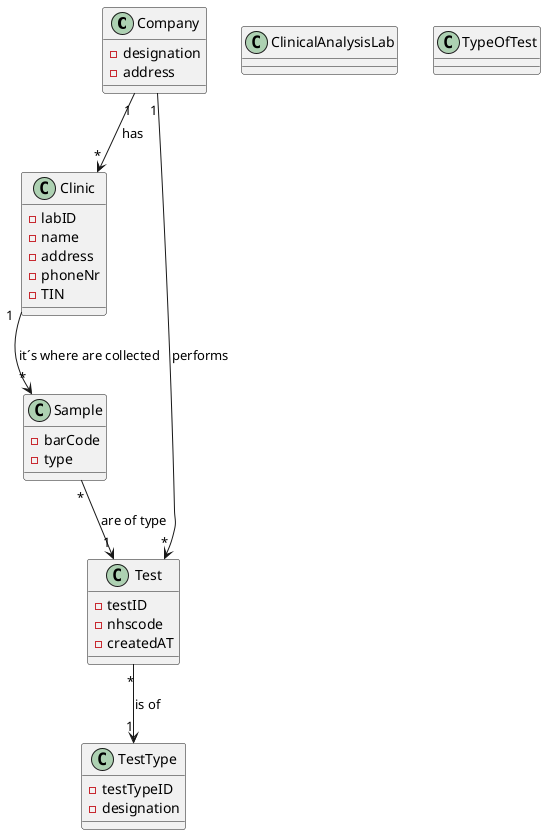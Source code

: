 @startuml
'https://plantuml.com/class-diagram


class Company
class ClinicalAnalysisLab
class TypeOfTest


Company "1" --> "*" Clinic : has
Clinic "1" --> "*" Sample : it´s where are collected
Company "1" --> "*" Test : performs
Test "*" --> "1" TestType : is of
Sample "*" --> "1" Test : are of type



class Company {
- designation
- address
}

class TestType {
- testTypeID
- designation
}

class Clinic{
- labID
- name
- address
- phoneNr
- TIN
}

class Sample{
- barCode
- type
}

class Test{
- testID
- nhscode
- createdAT
}

@enduml